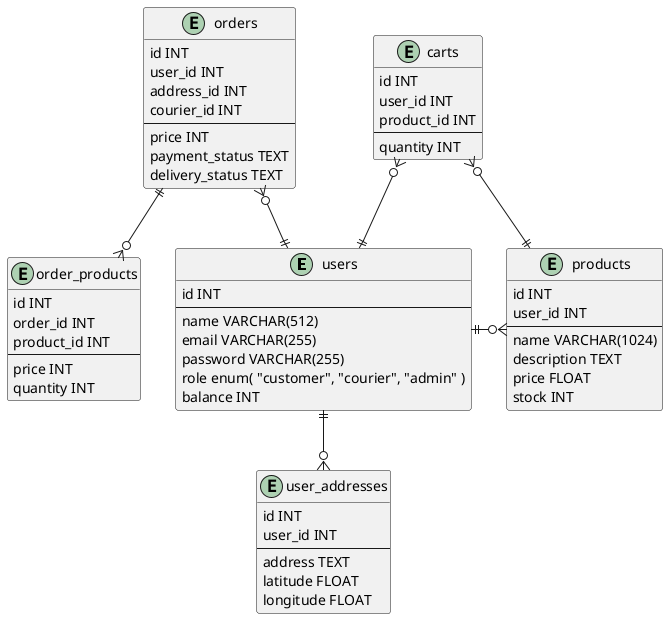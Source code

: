 @startuml

entity users {
  id INT
  ---
  name VARCHAR(512)
  email VARCHAR(255)
  password VARCHAR(255)
  role enum( "customer", "courier", "admin" )
  balance INT
}

entity products {
  id INT
  user_id INT
  ---
  name VARCHAR(1024)
  description TEXT
  price FLOAT
  stock INT
}

entity orders {
  id INT
  user_id INT
  address_id INT
  courier_id INT
  ---
  price INT
  payment_status TEXT
  delivery_status TEXT
}

entity order_products {
  id INT
  order_id INT
  product_id INT
  ---
  price INT
  quantity INT
}

entity carts {
  id INT
  user_id INT
  product_id INT
  ---
  quantity INT
}

entity user_addresses {
  id INT
  user_id INT
  --
  address TEXT
  latitude FLOAT
  longitude FLOAT
}

carts }o--|| users
carts }o--|| products
orders }o--|| users
orders ||--o{ order_products

users ||--o{ user_addresses
users ||-o{ products




@enduml
